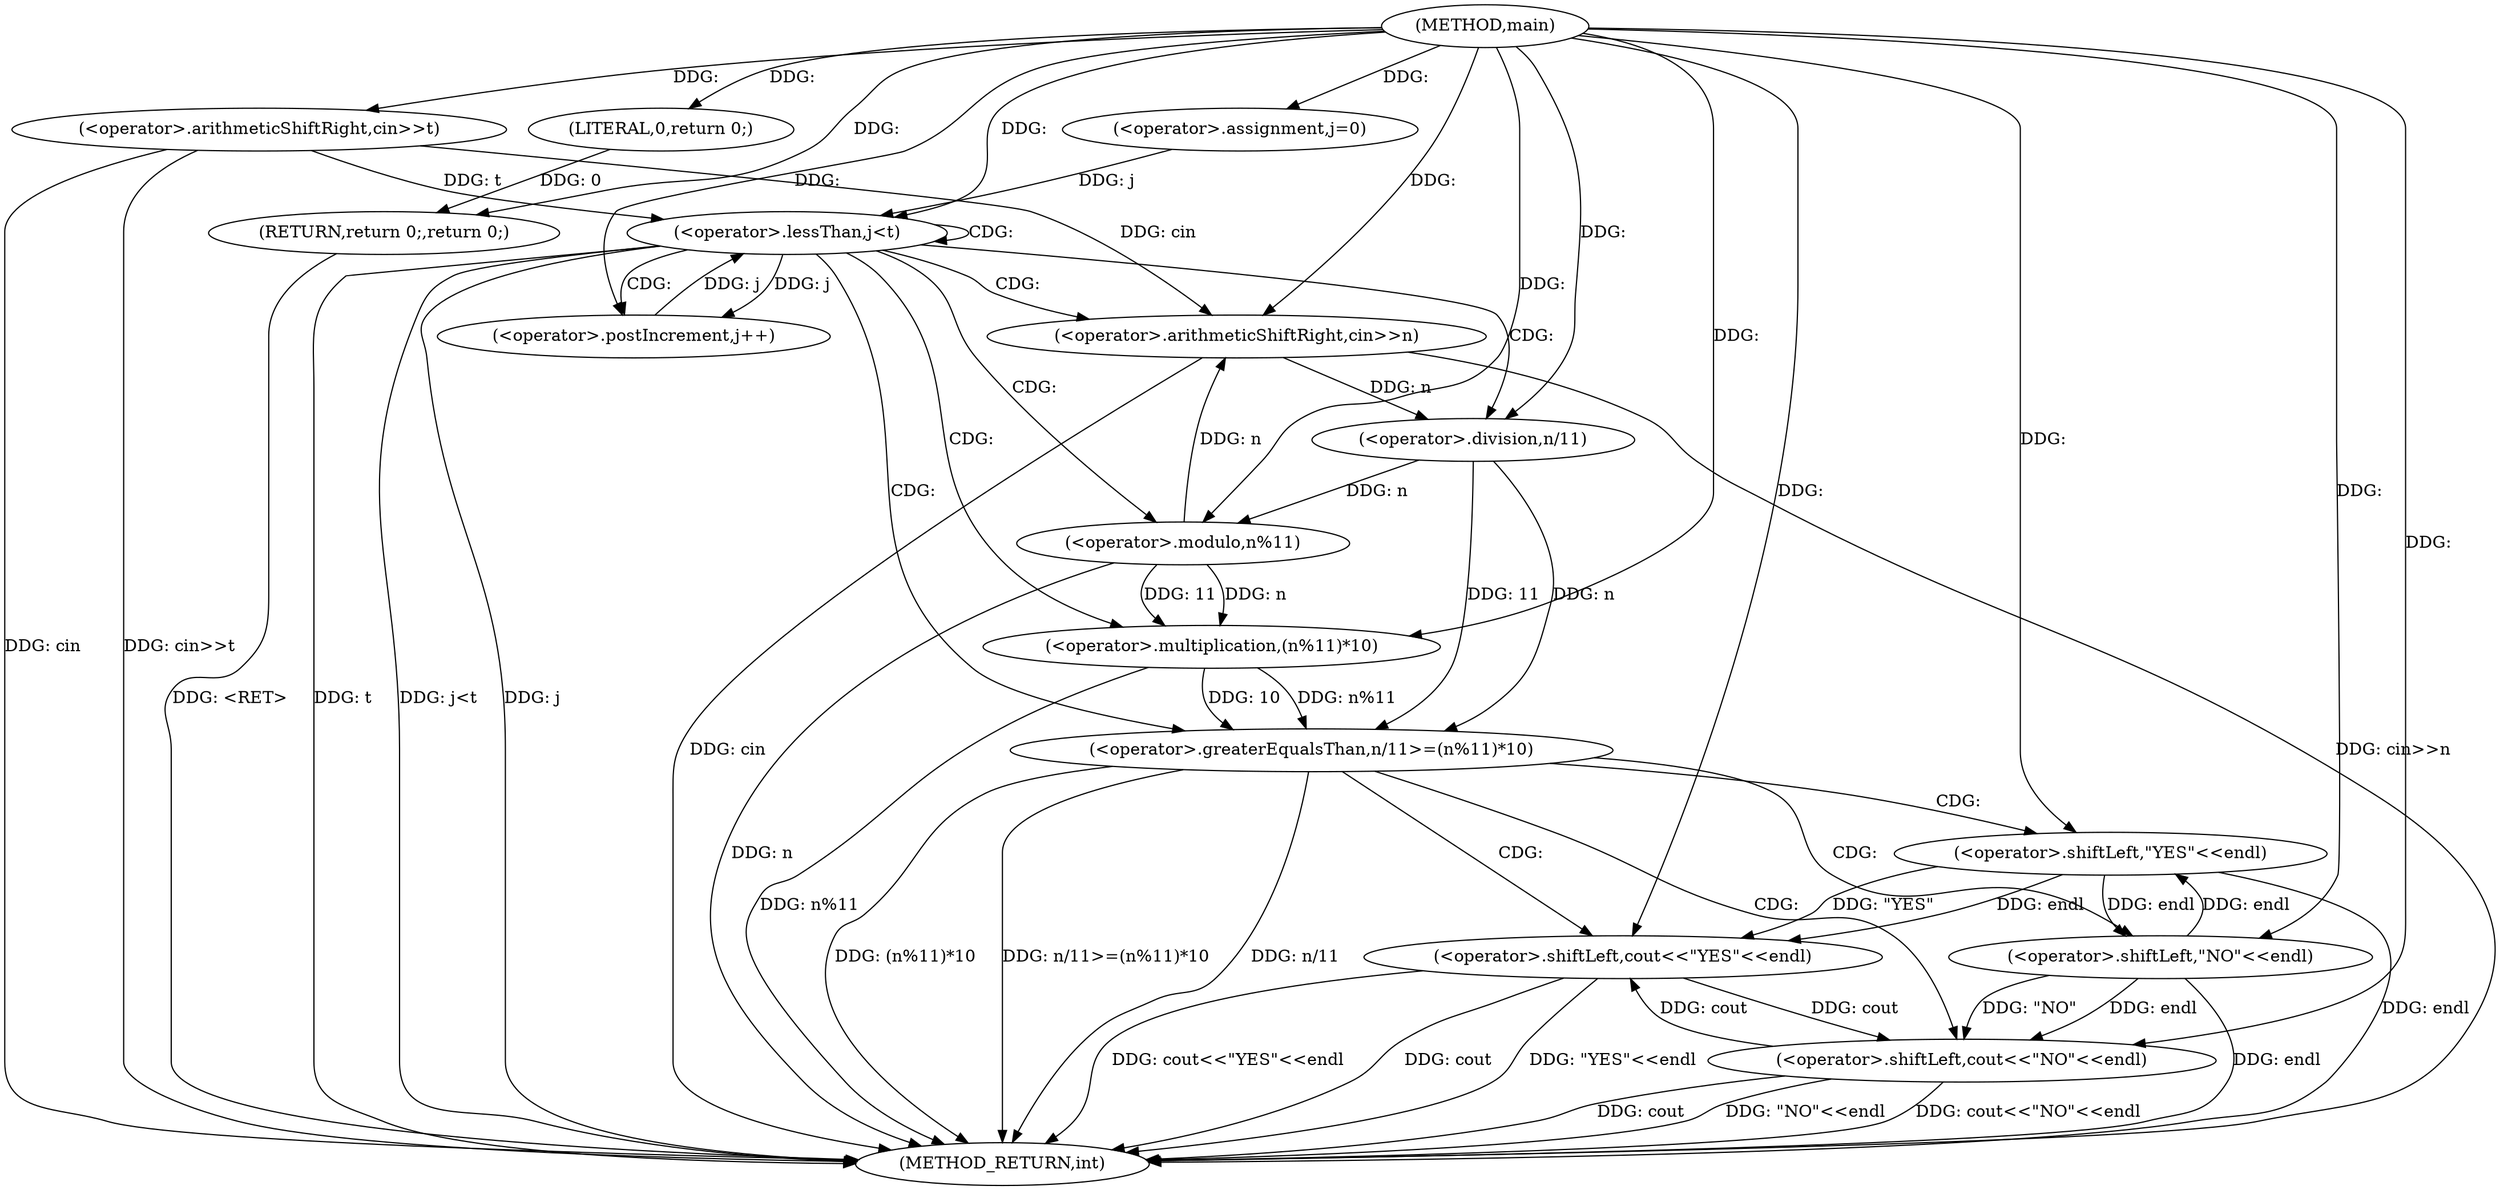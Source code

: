 digraph "main" {  
"1000101" [label = "(METHOD,main)" ]
"1000145" [label = "(METHOD_RETURN,int)" ]
"1000104" [label = "(<operator>.arithmeticShiftRight,cin>>t)" ]
"1000143" [label = "(RETURN,return 0;,return 0;)" ]
"1000109" [label = "(<operator>.assignment,j=0)" ]
"1000112" [label = "(<operator>.lessThan,j<t)" ]
"1000115" [label = "(<operator>.postIncrement,j++)" ]
"1000144" [label = "(LITERAL,0,return 0;)" ]
"1000119" [label = "(<operator>.arithmeticShiftRight,cin>>n)" ]
"1000123" [label = "(<operator>.greaterEqualsThan,n/11>=(n%11)*10)" ]
"1000132" [label = "(<operator>.shiftLeft,cout<<\"YES\"<<endl)" ]
"1000138" [label = "(<operator>.shiftLeft,cout<<\"NO\"<<endl)" ]
"1000124" [label = "(<operator>.division,n/11)" ]
"1000127" [label = "(<operator>.multiplication,(n%11)*10)" ]
"1000134" [label = "(<operator>.shiftLeft,\"YES\"<<endl)" ]
"1000128" [label = "(<operator>.modulo,n%11)" ]
"1000140" [label = "(<operator>.shiftLeft,\"NO\"<<endl)" ]
  "1000104" -> "1000145"  [ label = "DDG: cin"] 
  "1000104" -> "1000145"  [ label = "DDG: cin>>t"] 
  "1000112" -> "1000145"  [ label = "DDG: j"] 
  "1000112" -> "1000145"  [ label = "DDG: t"] 
  "1000112" -> "1000145"  [ label = "DDG: j<t"] 
  "1000119" -> "1000145"  [ label = "DDG: cin"] 
  "1000119" -> "1000145"  [ label = "DDG: cin>>n"] 
  "1000123" -> "1000145"  [ label = "DDG: n/11"] 
  "1000128" -> "1000145"  [ label = "DDG: n"] 
  "1000127" -> "1000145"  [ label = "DDG: n%11"] 
  "1000123" -> "1000145"  [ label = "DDG: (n%11)*10"] 
  "1000123" -> "1000145"  [ label = "DDG: n/11>=(n%11)*10"] 
  "1000138" -> "1000145"  [ label = "DDG: cout"] 
  "1000140" -> "1000145"  [ label = "DDG: endl"] 
  "1000138" -> "1000145"  [ label = "DDG: \"NO\"<<endl"] 
  "1000138" -> "1000145"  [ label = "DDG: cout<<\"NO\"<<endl"] 
  "1000132" -> "1000145"  [ label = "DDG: cout"] 
  "1000134" -> "1000145"  [ label = "DDG: endl"] 
  "1000132" -> "1000145"  [ label = "DDG: \"YES\"<<endl"] 
  "1000132" -> "1000145"  [ label = "DDG: cout<<\"YES\"<<endl"] 
  "1000143" -> "1000145"  [ label = "DDG: <RET>"] 
  "1000144" -> "1000143"  [ label = "DDG: 0"] 
  "1000101" -> "1000143"  [ label = "DDG: "] 
  "1000101" -> "1000104"  [ label = "DDG: "] 
  "1000101" -> "1000109"  [ label = "DDG: "] 
  "1000101" -> "1000144"  [ label = "DDG: "] 
  "1000109" -> "1000112"  [ label = "DDG: j"] 
  "1000115" -> "1000112"  [ label = "DDG: j"] 
  "1000101" -> "1000112"  [ label = "DDG: "] 
  "1000104" -> "1000112"  [ label = "DDG: t"] 
  "1000112" -> "1000115"  [ label = "DDG: j"] 
  "1000101" -> "1000115"  [ label = "DDG: "] 
  "1000104" -> "1000119"  [ label = "DDG: cin"] 
  "1000101" -> "1000119"  [ label = "DDG: "] 
  "1000128" -> "1000119"  [ label = "DDG: n"] 
  "1000124" -> "1000123"  [ label = "DDG: n"] 
  "1000124" -> "1000123"  [ label = "DDG: 11"] 
  "1000127" -> "1000123"  [ label = "DDG: n%11"] 
  "1000127" -> "1000123"  [ label = "DDG: 10"] 
  "1000138" -> "1000132"  [ label = "DDG: cout"] 
  "1000101" -> "1000132"  [ label = "DDG: "] 
  "1000134" -> "1000132"  [ label = "DDG: endl"] 
  "1000134" -> "1000132"  [ label = "DDG: \"YES\""] 
  "1000119" -> "1000124"  [ label = "DDG: n"] 
  "1000101" -> "1000124"  [ label = "DDG: "] 
  "1000128" -> "1000127"  [ label = "DDG: n"] 
  "1000128" -> "1000127"  [ label = "DDG: 11"] 
  "1000101" -> "1000127"  [ label = "DDG: "] 
  "1000101" -> "1000134"  [ label = "DDG: "] 
  "1000140" -> "1000134"  [ label = "DDG: endl"] 
  "1000132" -> "1000138"  [ label = "DDG: cout"] 
  "1000101" -> "1000138"  [ label = "DDG: "] 
  "1000140" -> "1000138"  [ label = "DDG: endl"] 
  "1000140" -> "1000138"  [ label = "DDG: \"NO\""] 
  "1000124" -> "1000128"  [ label = "DDG: n"] 
  "1000101" -> "1000128"  [ label = "DDG: "] 
  "1000101" -> "1000140"  [ label = "DDG: "] 
  "1000134" -> "1000140"  [ label = "DDG: endl"] 
  "1000112" -> "1000112"  [ label = "CDG: "] 
  "1000112" -> "1000127"  [ label = "CDG: "] 
  "1000112" -> "1000128"  [ label = "CDG: "] 
  "1000112" -> "1000123"  [ label = "CDG: "] 
  "1000112" -> "1000124"  [ label = "CDG: "] 
  "1000112" -> "1000119"  [ label = "CDG: "] 
  "1000112" -> "1000115"  [ label = "CDG: "] 
  "1000123" -> "1000132"  [ label = "CDG: "] 
  "1000123" -> "1000140"  [ label = "CDG: "] 
  "1000123" -> "1000138"  [ label = "CDG: "] 
  "1000123" -> "1000134"  [ label = "CDG: "] 
}
